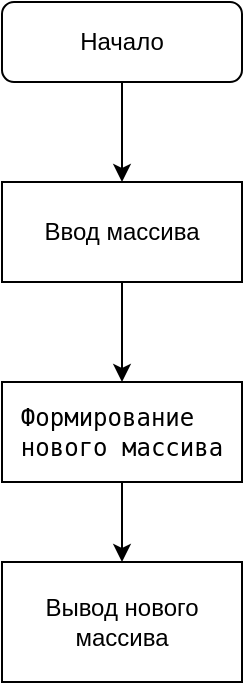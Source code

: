<mxfile version="24.2.2" type="github">
  <diagram id="C5RBs43oDa-KdzZeNtuy" name="Page-1">
    <mxGraphModel dx="1050" dy="530" grid="1" gridSize="10" guides="1" tooltips="1" connect="1" arrows="1" fold="1" page="1" pageScale="1" pageWidth="827" pageHeight="1169" math="0" shadow="0">
      <root>
        <mxCell id="WIyWlLk6GJQsqaUBKTNV-0" />
        <mxCell id="WIyWlLk6GJQsqaUBKTNV-1" parent="WIyWlLk6GJQsqaUBKTNV-0" />
        <mxCell id="ENOg5-Zv22HDJt_YOzfU-7" value="" style="edgeStyle=orthogonalEdgeStyle;rounded=0;orthogonalLoop=1;jettySize=auto;html=1;" edge="1" parent="WIyWlLk6GJQsqaUBKTNV-1" source="WIyWlLk6GJQsqaUBKTNV-3" target="ENOg5-Zv22HDJt_YOzfU-1">
          <mxGeometry relative="1" as="geometry" />
        </mxCell>
        <mxCell id="WIyWlLk6GJQsqaUBKTNV-3" value="Начало" style="rounded=1;whiteSpace=wrap;html=1;fontSize=12;glass=0;strokeWidth=1;shadow=0;" parent="WIyWlLk6GJQsqaUBKTNV-1" vertex="1">
          <mxGeometry x="160" y="70" width="120" height="40" as="geometry" />
        </mxCell>
        <mxCell id="ENOg5-Zv22HDJt_YOzfU-8" value="" style="edgeStyle=orthogonalEdgeStyle;rounded=0;orthogonalLoop=1;jettySize=auto;html=1;" edge="1" parent="WIyWlLk6GJQsqaUBKTNV-1" source="ENOg5-Zv22HDJt_YOzfU-1" target="ENOg5-Zv22HDJt_YOzfU-2">
          <mxGeometry relative="1" as="geometry" />
        </mxCell>
        <mxCell id="ENOg5-Zv22HDJt_YOzfU-1" value="Ввод массива" style="rounded=0;whiteSpace=wrap;html=1;" vertex="1" parent="WIyWlLk6GJQsqaUBKTNV-1">
          <mxGeometry x="160" y="160" width="120" height="50" as="geometry" />
        </mxCell>
        <mxCell id="ENOg5-Zv22HDJt_YOzfU-5" style="edgeStyle=orthogonalEdgeStyle;rounded=0;orthogonalLoop=1;jettySize=auto;html=1;" edge="1" parent="WIyWlLk6GJQsqaUBKTNV-1" source="ENOg5-Zv22HDJt_YOzfU-2" target="ENOg5-Zv22HDJt_YOzfU-4">
          <mxGeometry relative="1" as="geometry" />
        </mxCell>
        <mxCell id="ENOg5-Zv22HDJt_YOzfU-2" value="&lt;div style=&quot;text-align: left;&quot;&gt;&lt;font style=&quot;font-size: 12px;&quot; face=&quot;Söhne Mono, Monaco, Andale Mono, Ubuntu Mono, monospace&quot;&gt;&lt;span style=&quot;white-space: pre;&quot;&gt;Формирование &lt;br&gt;нового массива&lt;/span&gt;&lt;/font&gt;&lt;br&gt;&lt;/div&gt;" style="rounded=0;whiteSpace=wrap;html=1;" vertex="1" parent="WIyWlLk6GJQsqaUBKTNV-1">
          <mxGeometry x="160" y="260" width="120" height="50" as="geometry" />
        </mxCell>
        <mxCell id="ENOg5-Zv22HDJt_YOzfU-4" value="Вывод нового массива" style="rounded=0;whiteSpace=wrap;html=1;" vertex="1" parent="WIyWlLk6GJQsqaUBKTNV-1">
          <mxGeometry x="160" y="350" width="120" height="60" as="geometry" />
        </mxCell>
      </root>
    </mxGraphModel>
  </diagram>
</mxfile>
